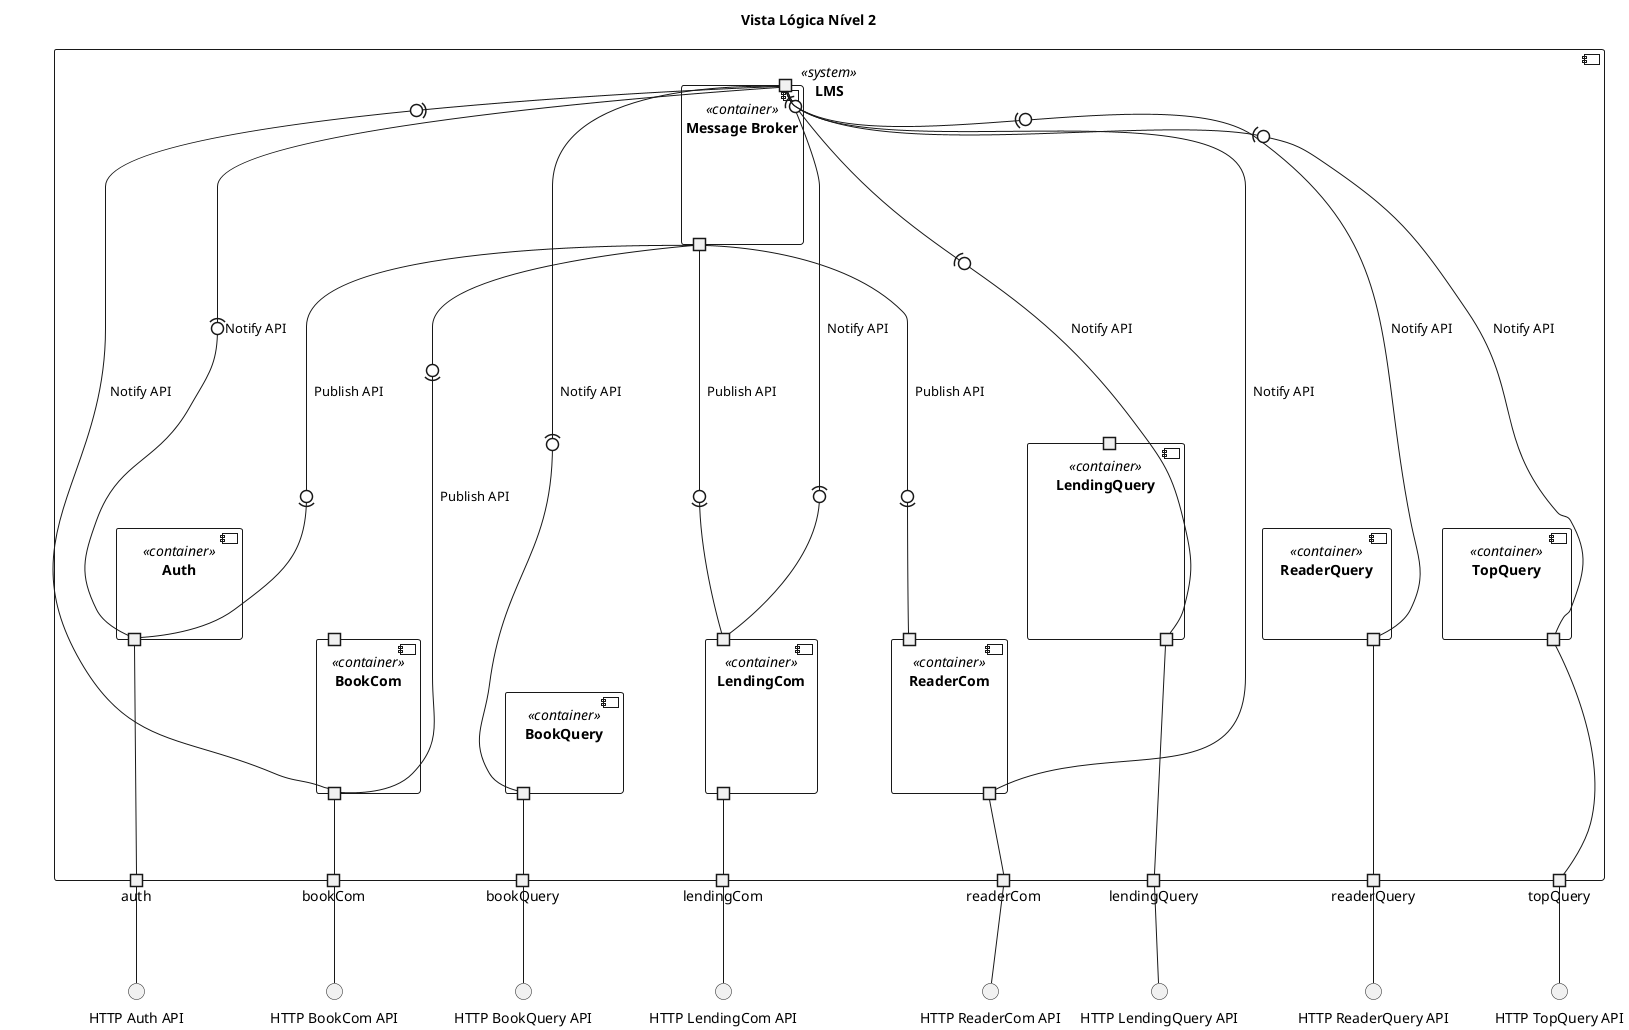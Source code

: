 @startuml
'https://plantuml.com/component-diagram

title Vista Lógica Nível 2

component "LMS" <<system>> as LMS {
 component "Message Broker" <<container>> {
 portin " " as innerportinmb
 portout " " as innerportoutmb
 }

 component "Auth" <<container>> {
 portout " " as innerportoutauth
 }

 component "BookCom" <<container>> {
 portin " " as innerportinbookc
 portout " " as innerportoutbookc
 }

 component "BookQuery" <<container>> {
 portout " " as innerportoutbookq
 }

 component "LendingCom" <<container>> {
 portin " " as innerportinlendingc
 portout " " as innerportoutlendingc
 }

 component "LendingQuery" <<container>> {
 portin " " as innerportinlendingq
 portout " " as innerportoutlendingq
 }

 component "ReaderCom" <<container>> {
 portin " " as innerportinreaderc
 portout " " as innerportoutreaderc
 }

 component "ReaderQuery" <<container>> {
 portout " " as innerportoutreaderq
 }

 component "TopQuery" <<container>> {
 portout " " as innerportouttopq
 }

 Auth -[hidden]l- Auth
 BookCom -[hidden]l- BookCom
 BookCom -[hidden]l- BookQuery
 BookCom -[hidden]l- LendingCom
 LendingCom -[hidden]l- TopQuery
 LendingCom -[hidden]l- LendingCom
 LendingCom -[hidden]l- LendingQuery
 ReaderCom -[hidden]l- ReaderCom
 ReaderCom -[hidden]l- ReaderQuery
 ReaderCom -[hidden]l- LendingCom


 innerportoutmb -0)- innerportoutauth : "Publish API"
 innerportinmb -(0----- innerportoutauth : "Notify API"
 innerportoutmb -0)- innerportoutbookc : "Publish API"
 innerportinmb -(0----- innerportoutbookc : "Notify API"
 innerportinmb -(0----- innerportoutbookq : "Notify API"
 innerportoutmb -0)- innerportinlendingc : "Publish API"
 innerportinmb -(0----- innerportinlendingc : "Notify API"
 innerportinmb -(0----- innerportoutlendingq : "Notify API"
 innerportoutmb -0)- innerportinreaderc : "Publish API"
 innerportinmb -(0----- innerportoutreaderc : "Notify API"
 innerportinmb -(0----- innerportoutreaderq : "Notify API"
 innerportinmb -(0----- innerportouttopq : "Notify API"

 portout auth as portauth
 portout bookCom as portbookc
 portout bookQuery as portbookq
 portout lendingCom as portlendingc
 portout lendingQuery as portlendingq
 portout readerCom as portreaderc
 portout readerQuery as portreaderq
 portout topQuery as porttopq

 innerportoutauth -- portauth
 innerportoutbookc -- portbookc
 innerportoutbookq -- portbookq
 innerportoutlendingc -- portlendingc
 innerportoutlendingq -- portlendingq
 innerportoutreaderc -- portreaderc
 innerportoutreaderq -- portreaderq
 innerportouttopq -- porttopq

}

() "HTTP Auth API" as authapi
() "HTTP BookCom API" as bookapic
() "HTTP BookQuery API" as bookapiq
() "HTTP LendingCom API" as lendingapic
() "HTTP LendingQuery API" as lendingapiq
() "HTTP ReaderCom API" as readerapic
() "HTTP ReaderQuery API" as readerapiq
() "HTTP TopQuery API" as topapiq



portauth -- authapi
portbookc -- bookapic
portbookq -- bookapiq
portlendingc -- lendingapic
portlendingq -- lendingapiq
portreaderc -- readerapic
portreaderq -- readerapiq
porttopq -- topapiq
@enduml
